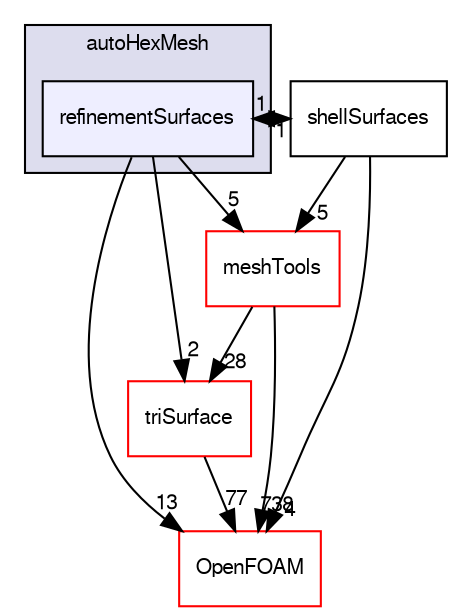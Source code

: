 digraph "src/mesh/autoMesh/autoHexMesh/refinementSurfaces" {
  bgcolor=transparent;
  compound=true
  node [ fontsize="10", fontname="FreeSans"];
  edge [ labelfontsize="10", labelfontname="FreeSans"];
  subgraph clusterdir_2ed70c589061122d8c252fc1024d37eb {
    graph [ bgcolor="#ddddee", pencolor="black", label="autoHexMesh" fontname="FreeSans", fontsize="10", URL="dir_2ed70c589061122d8c252fc1024d37eb.html"]
  dir_678733bdf2b96948c1118f58bd1a2258 [shape=box, label="refinementSurfaces", style="filled", fillcolor="#eeeeff", pencolor="black", URL="dir_678733bdf2b96948c1118f58bd1a2258.html"];
  }
  dir_6feb14b72aacbbd369ffe2b1e4b3bfb6 [shape=box label="shellSurfaces" URL="dir_6feb14b72aacbbd369ffe2b1e4b3bfb6.html"];
  dir_b63c002b7559990bd414058641eb48ad [shape=box label="triSurface" color="red" URL="dir_b63c002b7559990bd414058641eb48ad.html"];
  dir_ae30ad0bef50cf391b24c614251bb9fd [shape=box label="meshTools" color="red" URL="dir_ae30ad0bef50cf391b24c614251bb9fd.html"];
  dir_c5473ff19b20e6ec4dfe5c310b3778a8 [shape=box label="OpenFOAM" color="red" URL="dir_c5473ff19b20e6ec4dfe5c310b3778a8.html"];
  dir_678733bdf2b96948c1118f58bd1a2258->dir_6feb14b72aacbbd369ffe2b1e4b3bfb6 [headlabel="1", labeldistance=1.5 headhref="dir_001566_001567.html"];
  dir_678733bdf2b96948c1118f58bd1a2258->dir_b63c002b7559990bd414058641eb48ad [headlabel="2", labeldistance=1.5 headhref="dir_001566_002535.html"];
  dir_678733bdf2b96948c1118f58bd1a2258->dir_ae30ad0bef50cf391b24c614251bb9fd [headlabel="5", labeldistance=1.5 headhref="dir_001566_001586.html"];
  dir_678733bdf2b96948c1118f58bd1a2258->dir_c5473ff19b20e6ec4dfe5c310b3778a8 [headlabel="13", labeldistance=1.5 headhref="dir_001566_001732.html"];
  dir_6feb14b72aacbbd369ffe2b1e4b3bfb6->dir_678733bdf2b96948c1118f58bd1a2258 [headlabel="1", labeldistance=1.5 headhref="dir_001567_001566.html"];
  dir_6feb14b72aacbbd369ffe2b1e4b3bfb6->dir_ae30ad0bef50cf391b24c614251bb9fd [headlabel="5", labeldistance=1.5 headhref="dir_001567_001586.html"];
  dir_6feb14b72aacbbd369ffe2b1e4b3bfb6->dir_c5473ff19b20e6ec4dfe5c310b3778a8 [headlabel="4", labeldistance=1.5 headhref="dir_001567_001732.html"];
  dir_b63c002b7559990bd414058641eb48ad->dir_c5473ff19b20e6ec4dfe5c310b3778a8 [headlabel="77", labeldistance=1.5 headhref="dir_002535_001732.html"];
  dir_ae30ad0bef50cf391b24c614251bb9fd->dir_b63c002b7559990bd414058641eb48ad [headlabel="28", labeldistance=1.5 headhref="dir_001586_002535.html"];
  dir_ae30ad0bef50cf391b24c614251bb9fd->dir_c5473ff19b20e6ec4dfe5c310b3778a8 [headlabel="738", labeldistance=1.5 headhref="dir_001586_001732.html"];
}
